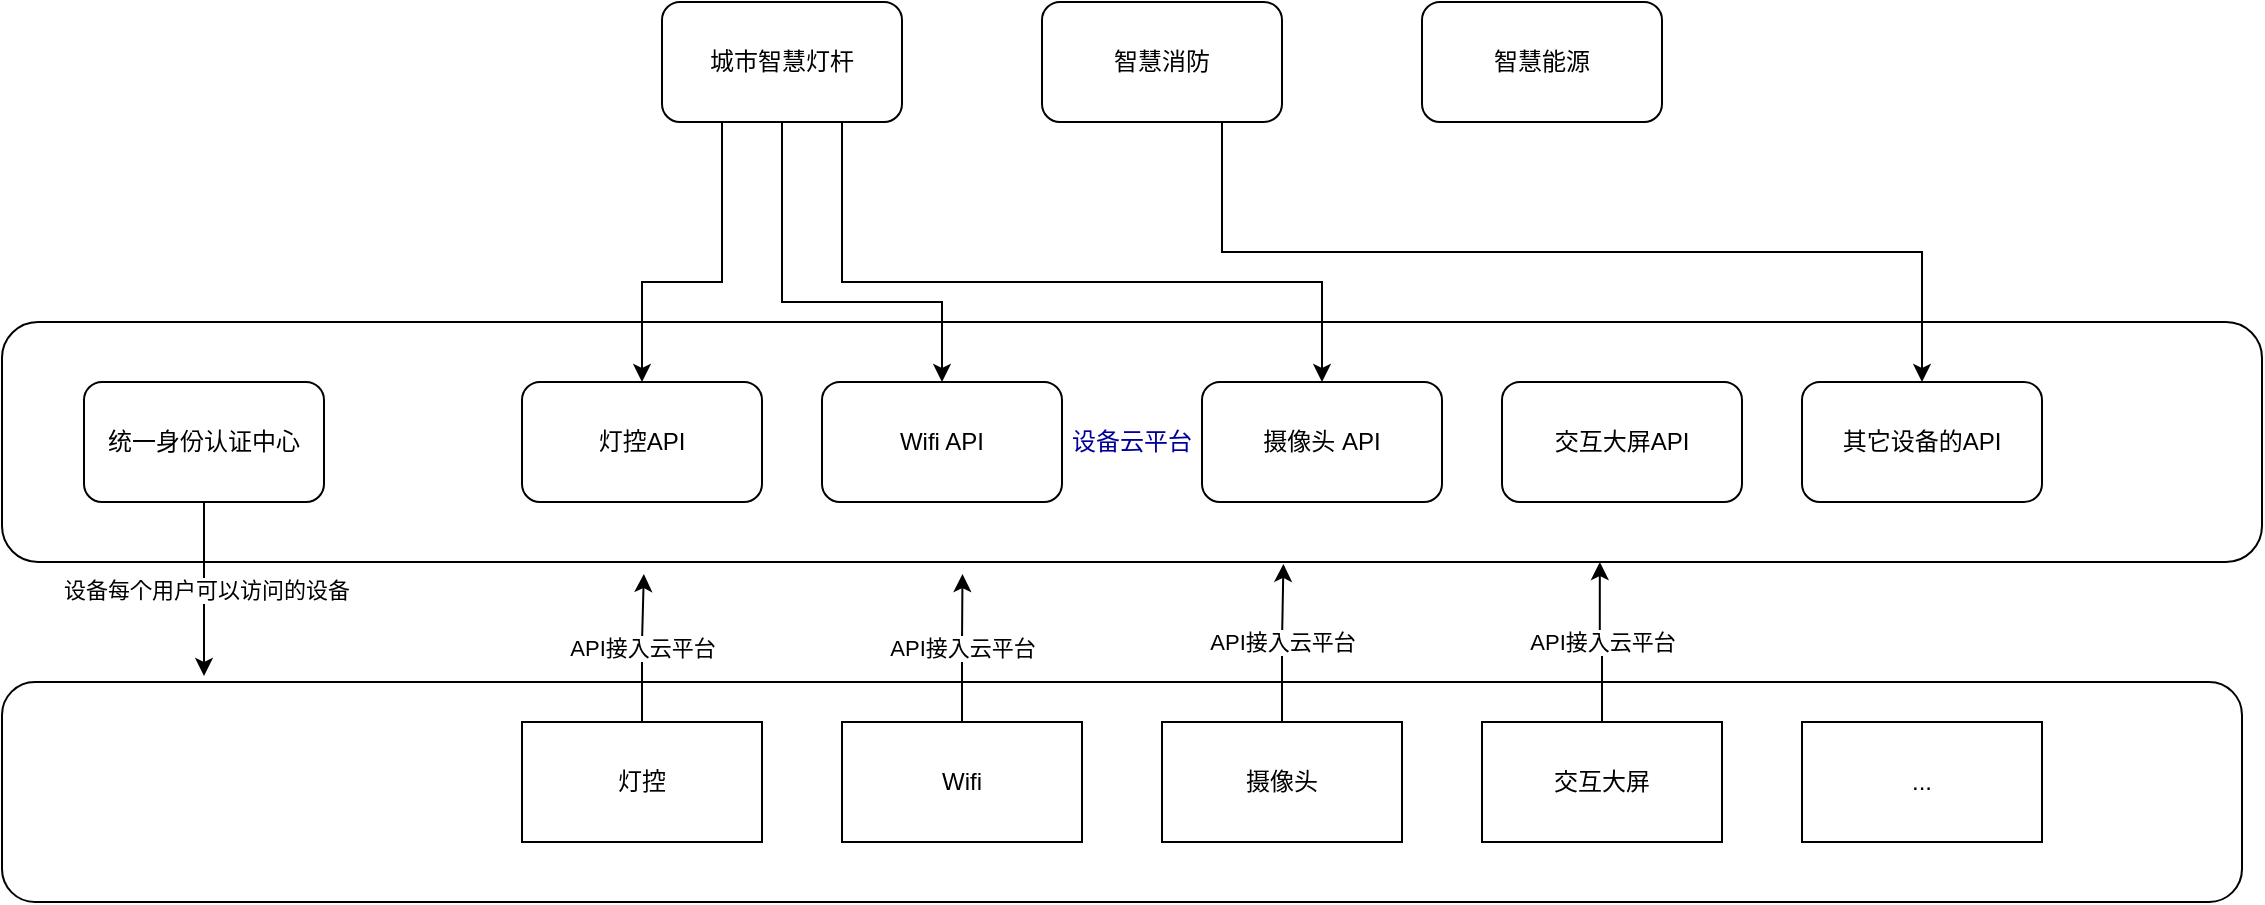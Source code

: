 <mxfile version="14.9.3" type="github">
  <diagram id="gc0cg7eHzY8zfQ4f4mi9" name="Page-1">
    <mxGraphModel dx="2272" dy="762" grid="1" gridSize="10" guides="1" tooltips="1" connect="1" arrows="1" fold="1" page="1" pageScale="1" pageWidth="850" pageHeight="1100" math="0" shadow="0">
      <root>
        <mxCell id="0" />
        <mxCell id="1" parent="0" />
        <mxCell id="mKwQg6TlP93pLR_5QzQV-2" value="&lt;font color=&quot;#000099&quot;&gt;设备云平台&lt;/font&gt;" style="rounded=1;whiteSpace=wrap;html=1;" vertex="1" parent="1">
          <mxGeometry x="-140" y="360" width="1130" height="120" as="geometry" />
        </mxCell>
        <mxCell id="mKwQg6TlP93pLR_5QzQV-8" value="API接入云平台" style="edgeStyle=orthogonalEdgeStyle;rounded=0;orthogonalLoop=1;jettySize=auto;html=1;exitX=0.5;exitY=0;exitDx=0;exitDy=0;entryX=0.284;entryY=1.05;entryDx=0;entryDy=0;entryPerimeter=0;" edge="1" parent="1" source="mKwQg6TlP93pLR_5QzQV-3" target="mKwQg6TlP93pLR_5QzQV-2">
          <mxGeometry relative="1" as="geometry" />
        </mxCell>
        <mxCell id="mKwQg6TlP93pLR_5QzQV-3" value="灯控" style="rounded=0;whiteSpace=wrap;html=1;" vertex="1" parent="1">
          <mxGeometry x="120" y="560" width="120" height="60" as="geometry" />
        </mxCell>
        <mxCell id="mKwQg6TlP93pLR_5QzQV-9" value="&lt;span style=&quot;color: rgb(0 , 0 , 0) ; font-family: &amp;#34;helvetica&amp;#34; ; font-size: 11px ; font-style: normal ; font-weight: 400 ; letter-spacing: normal ; text-align: center ; text-indent: 0px ; text-transform: none ; word-spacing: 0px ; background-color: rgb(255 , 255 , 255) ; display: inline ; float: none&quot;&gt;API接入云平台&lt;/span&gt;" style="edgeStyle=orthogonalEdgeStyle;rounded=0;orthogonalLoop=1;jettySize=auto;html=1;exitX=0.5;exitY=0;exitDx=0;exitDy=0;entryX=0.425;entryY=1.05;entryDx=0;entryDy=0;entryPerimeter=0;" edge="1" parent="1" source="mKwQg6TlP93pLR_5QzQV-4" target="mKwQg6TlP93pLR_5QzQV-2">
          <mxGeometry relative="1" as="geometry" />
        </mxCell>
        <mxCell id="mKwQg6TlP93pLR_5QzQV-4" value="Wifi" style="rounded=0;whiteSpace=wrap;html=1;" vertex="1" parent="1">
          <mxGeometry x="280" y="560" width="120" height="60" as="geometry" />
        </mxCell>
        <mxCell id="mKwQg6TlP93pLR_5QzQV-10" value="API接入云平台" style="edgeStyle=orthogonalEdgeStyle;rounded=0;orthogonalLoop=1;jettySize=auto;html=1;exitX=0.5;exitY=0;exitDx=0;exitDy=0;entryX=0.567;entryY=1.008;entryDx=0;entryDy=0;entryPerimeter=0;" edge="1" parent="1" source="mKwQg6TlP93pLR_5QzQV-5" target="mKwQg6TlP93pLR_5QzQV-2">
          <mxGeometry relative="1" as="geometry" />
        </mxCell>
        <mxCell id="mKwQg6TlP93pLR_5QzQV-5" value="摄像头" style="rounded=0;whiteSpace=wrap;html=1;" vertex="1" parent="1">
          <mxGeometry x="440" y="560" width="120" height="60" as="geometry" />
        </mxCell>
        <mxCell id="mKwQg6TlP93pLR_5QzQV-11" value="API接入云平台" style="edgeStyle=orthogonalEdgeStyle;rounded=0;orthogonalLoop=1;jettySize=auto;html=1;exitX=0.5;exitY=0;exitDx=0;exitDy=0;entryX=0.707;entryY=1;entryDx=0;entryDy=0;entryPerimeter=0;" edge="1" parent="1" source="mKwQg6TlP93pLR_5QzQV-6" target="mKwQg6TlP93pLR_5QzQV-2">
          <mxGeometry relative="1" as="geometry" />
        </mxCell>
        <mxCell id="mKwQg6TlP93pLR_5QzQV-6" value="交互大屏" style="rounded=0;whiteSpace=wrap;html=1;" vertex="1" parent="1">
          <mxGeometry x="600" y="560" width="120" height="60" as="geometry" />
        </mxCell>
        <mxCell id="mKwQg6TlP93pLR_5QzQV-7" value="..." style="rounded=0;whiteSpace=wrap;html=1;" vertex="1" parent="1">
          <mxGeometry x="760" y="560" width="120" height="60" as="geometry" />
        </mxCell>
        <mxCell id="mKwQg6TlP93pLR_5QzQV-20" style="edgeStyle=orthogonalEdgeStyle;rounded=0;orthogonalLoop=1;jettySize=auto;html=1;exitX=0.25;exitY=1;exitDx=0;exitDy=0;entryX=0.5;entryY=0;entryDx=0;entryDy=0;" edge="1" parent="1" source="mKwQg6TlP93pLR_5QzQV-12" target="mKwQg6TlP93pLR_5QzQV-16">
          <mxGeometry relative="1" as="geometry">
            <Array as="points">
              <mxPoint x="220" y="340" />
              <mxPoint x="180" y="340" />
            </Array>
          </mxGeometry>
        </mxCell>
        <mxCell id="mKwQg6TlP93pLR_5QzQV-22" style="edgeStyle=orthogonalEdgeStyle;rounded=0;orthogonalLoop=1;jettySize=auto;html=1;exitX=0.5;exitY=1;exitDx=0;exitDy=0;" edge="1" parent="1" source="mKwQg6TlP93pLR_5QzQV-12" target="mKwQg6TlP93pLR_5QzQV-17">
          <mxGeometry relative="1" as="geometry">
            <Array as="points">
              <mxPoint x="250" y="350" />
              <mxPoint x="330" y="350" />
            </Array>
          </mxGeometry>
        </mxCell>
        <mxCell id="mKwQg6TlP93pLR_5QzQV-23" style="edgeStyle=orthogonalEdgeStyle;rounded=0;orthogonalLoop=1;jettySize=auto;html=1;exitX=0.75;exitY=1;exitDx=0;exitDy=0;entryX=0.5;entryY=0;entryDx=0;entryDy=0;" edge="1" parent="1" source="mKwQg6TlP93pLR_5QzQV-12" target="mKwQg6TlP93pLR_5QzQV-18">
          <mxGeometry relative="1" as="geometry">
            <Array as="points">
              <mxPoint x="280" y="340" />
              <mxPoint x="520" y="340" />
            </Array>
          </mxGeometry>
        </mxCell>
        <mxCell id="mKwQg6TlP93pLR_5QzQV-12" value="城市智慧灯杆" style="rounded=1;whiteSpace=wrap;html=1;" vertex="1" parent="1">
          <mxGeometry x="190" y="200" width="120" height="60" as="geometry" />
        </mxCell>
        <mxCell id="mKwQg6TlP93pLR_5QzQV-25" style="edgeStyle=orthogonalEdgeStyle;rounded=0;orthogonalLoop=1;jettySize=auto;html=1;exitX=0.75;exitY=1;exitDx=0;exitDy=0;" edge="1" parent="1" source="mKwQg6TlP93pLR_5QzQV-13" target="mKwQg6TlP93pLR_5QzQV-24">
          <mxGeometry relative="1" as="geometry" />
        </mxCell>
        <mxCell id="mKwQg6TlP93pLR_5QzQV-13" value="智慧消防" style="rounded=1;whiteSpace=wrap;html=1;" vertex="1" parent="1">
          <mxGeometry x="380" y="200" width="120" height="60" as="geometry" />
        </mxCell>
        <mxCell id="mKwQg6TlP93pLR_5QzQV-14" value="智慧能源" style="rounded=1;whiteSpace=wrap;html=1;" vertex="1" parent="1">
          <mxGeometry x="570" y="200" width="120" height="60" as="geometry" />
        </mxCell>
        <mxCell id="mKwQg6TlP93pLR_5QzQV-27" value="设备每个用户可以访问的设备" style="edgeStyle=orthogonalEdgeStyle;rounded=0;orthogonalLoop=1;jettySize=auto;html=1;exitX=0.5;exitY=1;exitDx=0;exitDy=0;" edge="1" parent="1" source="mKwQg6TlP93pLR_5QzQV-15">
          <mxGeometry relative="1" as="geometry">
            <mxPoint x="-39" y="537" as="targetPoint" />
          </mxGeometry>
        </mxCell>
        <mxCell id="mKwQg6TlP93pLR_5QzQV-15" value="统一身份认证中心" style="rounded=1;whiteSpace=wrap;html=1;" vertex="1" parent="1">
          <mxGeometry x="-99" y="390" width="120" height="60" as="geometry" />
        </mxCell>
        <mxCell id="mKwQg6TlP93pLR_5QzQV-16" value="灯控API" style="rounded=1;whiteSpace=wrap;html=1;" vertex="1" parent="1">
          <mxGeometry x="120" y="390" width="120" height="60" as="geometry" />
        </mxCell>
        <mxCell id="mKwQg6TlP93pLR_5QzQV-17" value="Wifi API" style="rounded=1;whiteSpace=wrap;html=1;" vertex="1" parent="1">
          <mxGeometry x="270" y="390" width="120" height="60" as="geometry" />
        </mxCell>
        <mxCell id="mKwQg6TlP93pLR_5QzQV-18" value="摄像头 API" style="rounded=1;whiteSpace=wrap;html=1;" vertex="1" parent="1">
          <mxGeometry x="460" y="390" width="120" height="60" as="geometry" />
        </mxCell>
        <mxCell id="mKwQg6TlP93pLR_5QzQV-19" value="交互大屏API" style="rounded=1;whiteSpace=wrap;html=1;" vertex="1" parent="1">
          <mxGeometry x="610" y="390" width="120" height="60" as="geometry" />
        </mxCell>
        <mxCell id="mKwQg6TlP93pLR_5QzQV-24" value="其它设备的API" style="rounded=1;whiteSpace=wrap;html=1;" vertex="1" parent="1">
          <mxGeometry x="760" y="390" width="120" height="60" as="geometry" />
        </mxCell>
        <mxCell id="mKwQg6TlP93pLR_5QzQV-26" value="" style="rounded=1;whiteSpace=wrap;html=1;fillColor=none;" vertex="1" parent="1">
          <mxGeometry x="-140" y="540" width="1120" height="110" as="geometry" />
        </mxCell>
      </root>
    </mxGraphModel>
  </diagram>
</mxfile>
